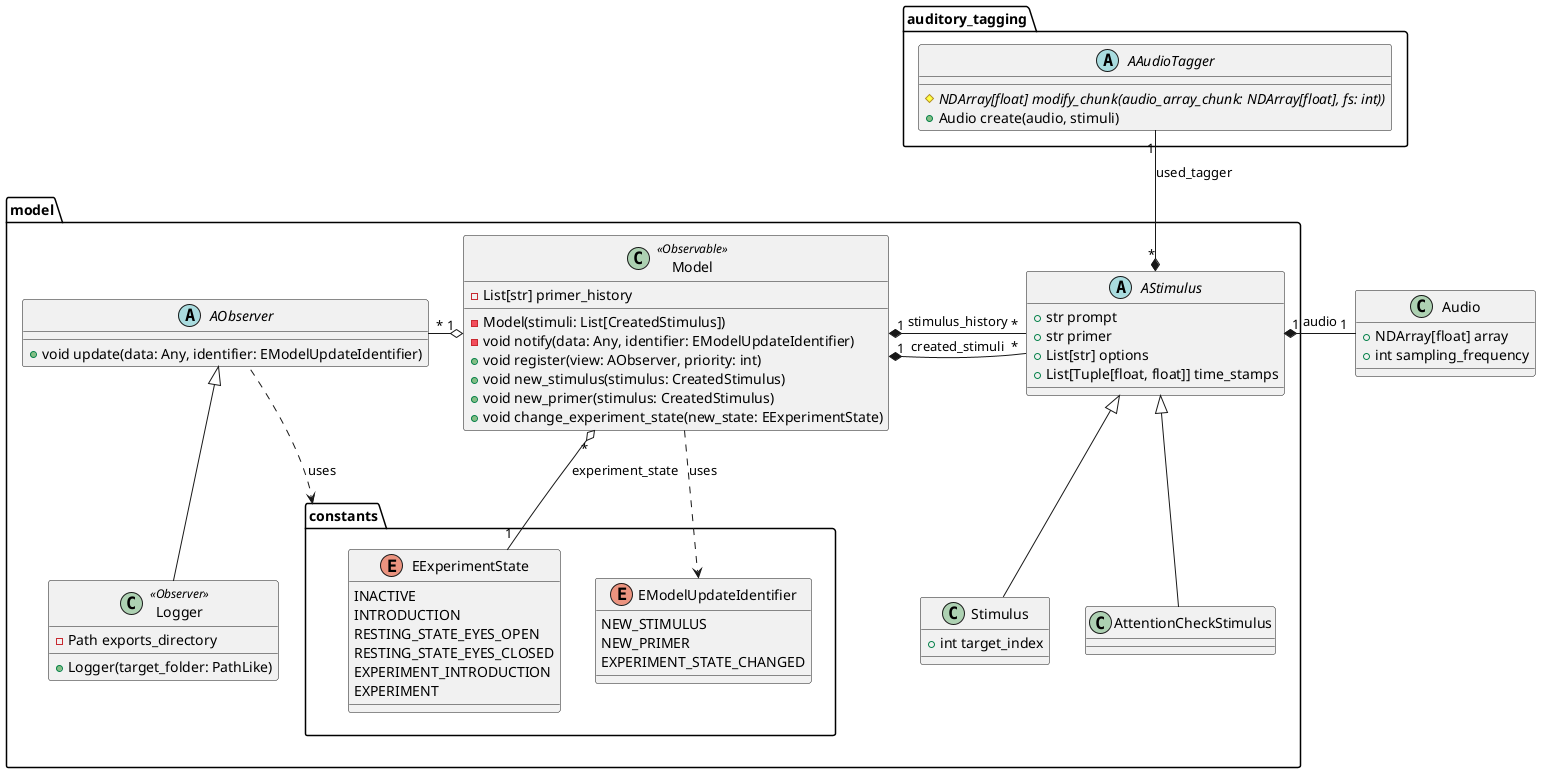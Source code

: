 @startuml

class Audio {
    +NDArray[float] array
    +int sampling_frequency
}

package auditory_tagging {
    abstract class AAudioTagger {
      #NDArray[float] {abstract} modify_chunk(audio_array_chunk: NDArray[float], fs: int))
      +Audio create(audio, stimuli)
    }
}

package model {
    abstract class AObserver {
        +void update(data: Any, identifier: EModelUpdateIdentifier)
    }

    class Model <<Observable>>{
        -List[str] primer_history

        -Model(stimuli: List[CreatedStimulus])
        -void notify(data: Any, identifier: EModelUpdateIdentifier)
        +void register(view: AObserver, priority: int)
        +void new_stimulus(stimulus: CreatedStimulus)
        +void new_primer(stimulus: CreatedStimulus)
        +void change_experiment_state(new_state: EExperimentState)
    }
    class Logger<<Observer>> {
        -Path exports_directory
        +Logger(target_folder: PathLike)
    }
    Logger -u-|> AObserver

    package constants {
        enum EExperimentState {
            INACTIVE
            INTRODUCTION
            RESTING_STATE_EYES_OPEN
            RESTING_STATE_EYES_CLOSED
            EXPERIMENT_INTRODUCTION
            EXPERIMENT
        }

        enum EModelUpdateIdentifier {
            NEW_STIMULUS
            NEW_PRIMER
            EXPERIMENT_STATE_CHANGED
        }
    }

    abstract class AStimulus {
        +str prompt
        +str primer
        +List[str] options
        +List[Tuple[float, float]] time_stamps
    }
    AStimulus "*" *-u- "1" AAudioTagger: used_tagger
    AStimulus "1" *-r- "1" Audio: audio


    class Stimulus {
        +int target_index
    }
    Stimulus -u-|> AStimulus

    class AttentionCheckStimulus {}
     AttentionCheckStimulus -u-|> AStimulus
}
Model "1" *-r- "*" AStimulus: "stimulus_history"
Model "1" *-r- "*" AStimulus: created_stimuli
Model "*" o--- "1" EExperimentState: "experiment_state"
Model "1" o-l-- "*" AObserver

Model ..> EModelUpdateIdentifier: "uses"

AObserver .l.> constants: "uses"

@enduml
